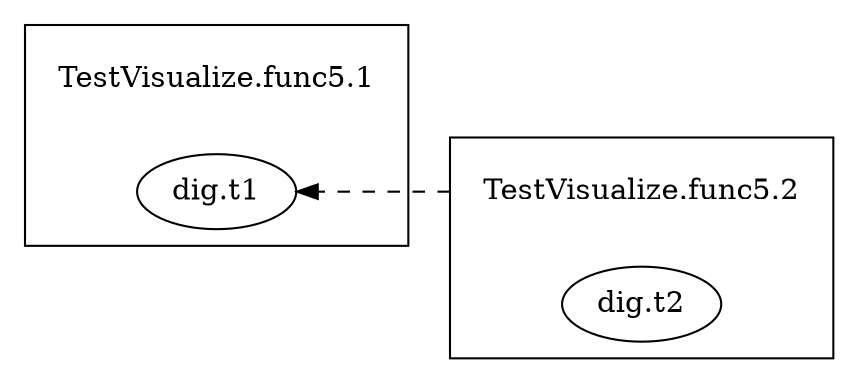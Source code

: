 digraph {
	rankdir=RL;
	graph [compound=true];
	
		subgraph cluster_0 {
			constructor_0 [shape=plaintext label="TestVisualize.func5.1"];
			
			"dig.t1" [label=<dig.t1>];
			
		}
		
		
		subgraph cluster_1 {
			constructor_1 [shape=plaintext label="TestVisualize.func5.2"];
			
			"dig.t2" [label=<dig.t2>];
			
		}
		
			constructor_1 -> "dig.t1" [ltail=cluster_1 style=dashed];
		
		
	
}